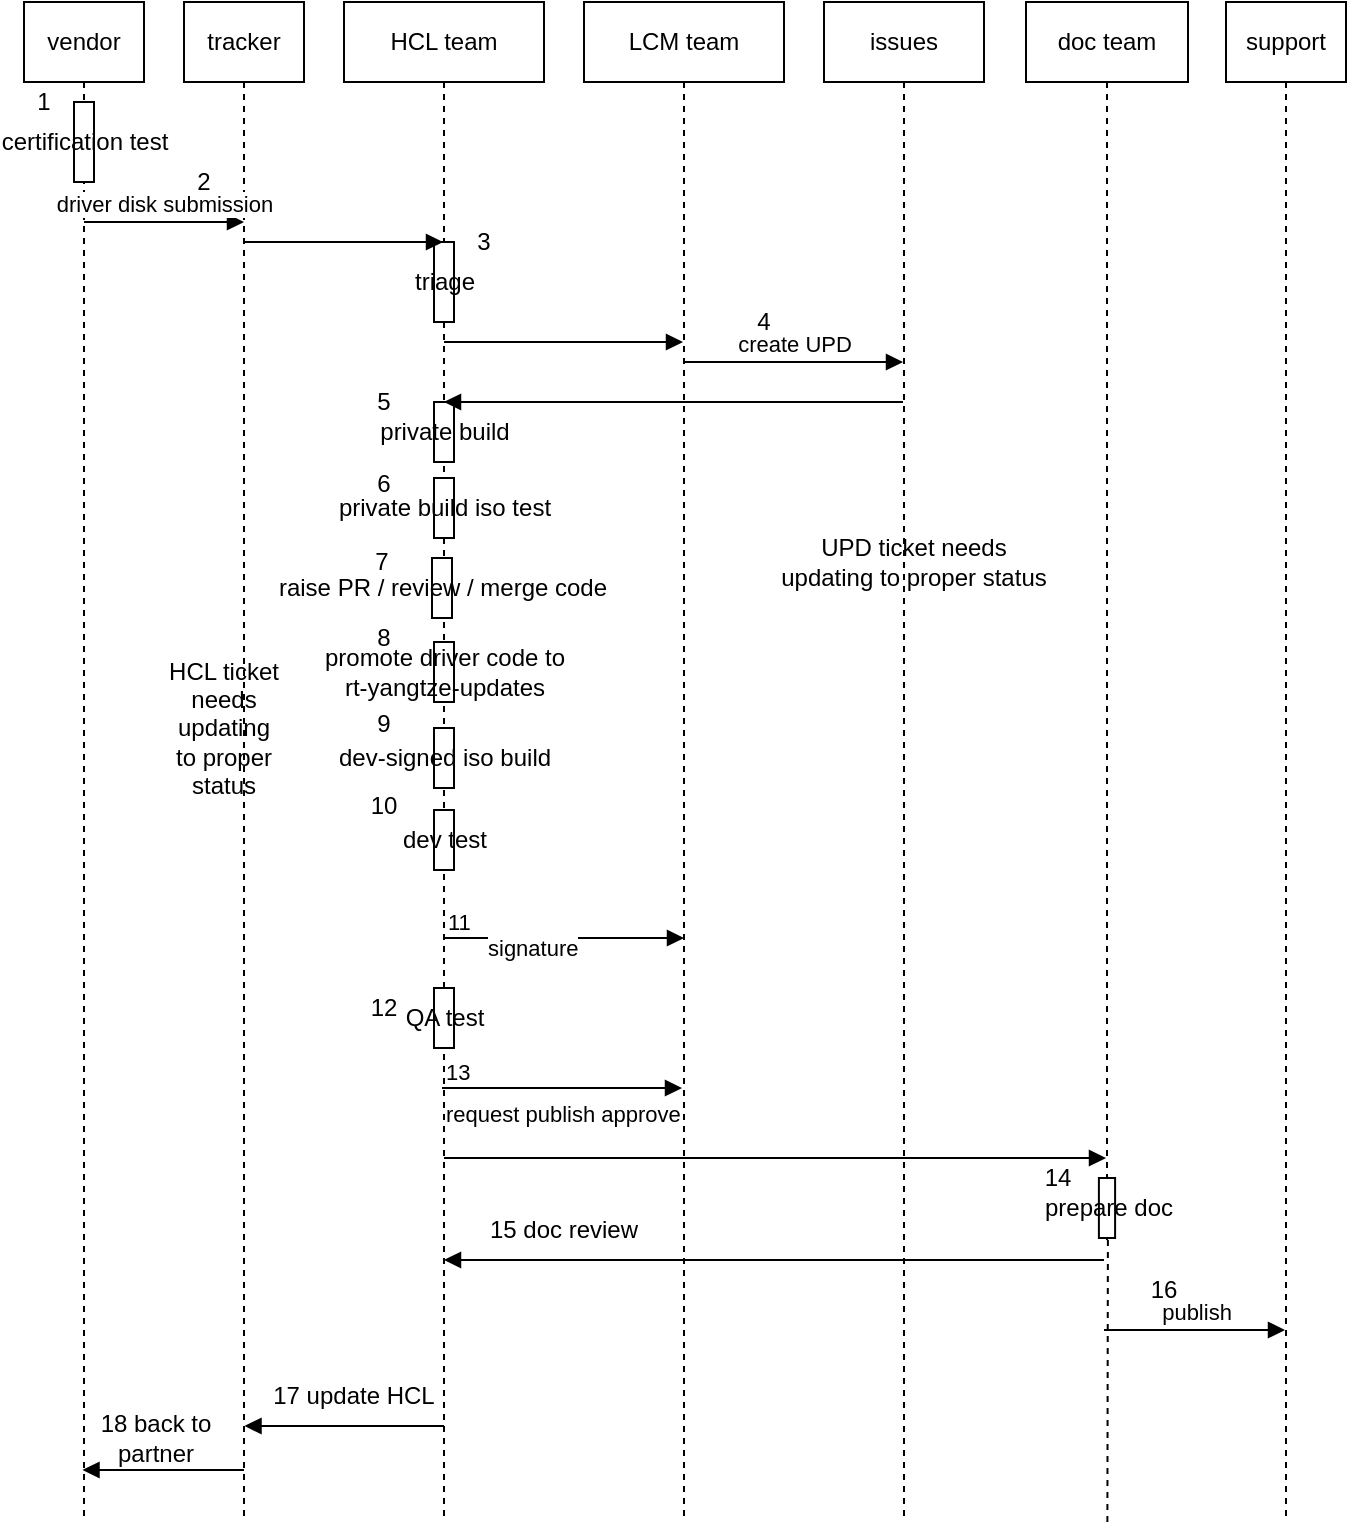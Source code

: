 <mxfile version="21.3.7" type="github">
  <diagram id="GiWtxwUclES2soi4miPW" name="Page-1">
    <mxGraphModel dx="902" dy="802" grid="1" gridSize="10" guides="1" tooltips="1" connect="1" arrows="1" fold="1" page="1" pageScale="1" pageWidth="850" pageHeight="1100" math="0" shadow="0">
      <root>
        <mxCell id="0" />
        <mxCell id="1" parent="0" />
        <mxCell id="kwoz5DQVjxbEdV94-G1b-7" value="vendor" style="shape=umlLifeline;perimeter=lifelinePerimeter;whiteSpace=wrap;html=1;container=1;collapsible=0;recursiveResize=0;outlineConnect=0;" parent="1" vertex="1">
          <mxGeometry x="40" y="40" width="60" height="760" as="geometry" />
        </mxCell>
        <mxCell id="kwoz5DQVjxbEdV94-G1b-11" value="certification test" style="html=1;points=[];perimeter=orthogonalPerimeter;" parent="kwoz5DQVjxbEdV94-G1b-7" vertex="1">
          <mxGeometry x="25" y="50" width="10" height="40" as="geometry" />
        </mxCell>
        <mxCell id="kwoz5DQVjxbEdV94-G1b-8" value="tracker" style="shape=umlLifeline;perimeter=lifelinePerimeter;whiteSpace=wrap;html=1;container=1;collapsible=0;recursiveResize=0;outlineConnect=0;" parent="1" vertex="1">
          <mxGeometry x="120" y="40" width="60" height="760" as="geometry" />
        </mxCell>
        <mxCell id="T6jCOStPt0-aNFIBEeKL-26" value="HCL ticket&lt;br&gt;needs&lt;br&gt;updating to proper status" style="text;html=1;strokeColor=none;fillColor=none;align=center;verticalAlign=middle;whiteSpace=wrap;rounded=0;" parent="kwoz5DQVjxbEdV94-G1b-8" vertex="1">
          <mxGeometry x="-10" y="308" width="60" height="110" as="geometry" />
        </mxCell>
        <mxCell id="kwoz5DQVjxbEdV94-G1b-15" value="driver disk submission" style="html=1;verticalAlign=bottom;endArrow=block;" parent="1" edge="1">
          <mxGeometry width="80" relative="1" as="geometry">
            <mxPoint x="70" y="150" as="sourcePoint" />
            <mxPoint x="150" y="150" as="targetPoint" />
          </mxGeometry>
        </mxCell>
        <mxCell id="kwoz5DQVjxbEdV94-G1b-16" value="HCL team" style="shape=umlLifeline;perimeter=lifelinePerimeter;whiteSpace=wrap;html=1;container=1;collapsible=0;recursiveResize=0;outlineConnect=0;" parent="1" vertex="1">
          <mxGeometry x="200" y="40" width="100" height="760" as="geometry" />
        </mxCell>
        <mxCell id="kwoz5DQVjxbEdV94-G1b-17" value="triage" style="html=1;points=[];perimeter=orthogonalPerimeter;" parent="kwoz5DQVjxbEdV94-G1b-16" vertex="1">
          <mxGeometry x="45" y="120" width="10" height="40" as="geometry" />
        </mxCell>
        <mxCell id="kwoz5DQVjxbEdV94-G1b-28" value="private build" style="html=1;points=[];perimeter=orthogonalPerimeter;" parent="kwoz5DQVjxbEdV94-G1b-16" vertex="1">
          <mxGeometry x="45" y="200" width="10" height="30" as="geometry" />
        </mxCell>
        <mxCell id="kwoz5DQVjxbEdV94-G1b-29" value="promote driver code to &lt;br&gt;rt-yangtze-updates" style="html=1;points=[];perimeter=orthogonalPerimeter;" parent="kwoz5DQVjxbEdV94-G1b-16" vertex="1">
          <mxGeometry x="45" y="320" width="10" height="30" as="geometry" />
        </mxCell>
        <mxCell id="kwoz5DQVjxbEdV94-G1b-21" value="" style="html=1;verticalAlign=bottom;endArrow=block;" parent="1" target="kwoz5DQVjxbEdV94-G1b-16" edge="1">
          <mxGeometry width="80" relative="1" as="geometry">
            <mxPoint x="150" y="160" as="sourcePoint" />
            <mxPoint x="230" y="160" as="targetPoint" />
          </mxGeometry>
        </mxCell>
        <mxCell id="kwoz5DQVjxbEdV94-G1b-22" value="LCM team" style="shape=umlLifeline;perimeter=lifelinePerimeter;whiteSpace=wrap;html=1;container=1;collapsible=0;recursiveResize=0;outlineConnect=0;" parent="1" vertex="1">
          <mxGeometry x="320" y="40" width="100" height="760" as="geometry" />
        </mxCell>
        <mxCell id="T6jCOStPt0-aNFIBEeKL-7" value="signature" style="endArrow=block;endFill=1;html=1;edgeStyle=orthogonalEdgeStyle;align=left;verticalAlign=top;rounded=0;" parent="kwoz5DQVjxbEdV94-G1b-22" edge="1">
          <mxGeometry x="-0.667" y="8" relative="1" as="geometry">
            <mxPoint x="-70" y="468" as="sourcePoint" />
            <mxPoint x="50" y="468" as="targetPoint" />
            <mxPoint as="offset" />
          </mxGeometry>
        </mxCell>
        <mxCell id="T6jCOStPt0-aNFIBEeKL-8" value="11" style="edgeLabel;resizable=0;html=1;align=left;verticalAlign=bottom;" parent="T6jCOStPt0-aNFIBEeKL-7" connectable="0" vertex="1">
          <mxGeometry x="-1" relative="1" as="geometry" />
        </mxCell>
        <mxCell id="T6jCOStPt0-aNFIBEeKL-18" value="" style="html=1;verticalAlign=bottom;endArrow=block;" parent="kwoz5DQVjxbEdV94-G1b-22" edge="1">
          <mxGeometry width="80" relative="1" as="geometry">
            <mxPoint x="260" y="629" as="sourcePoint" />
            <mxPoint x="-70" y="629" as="targetPoint" />
          </mxGeometry>
        </mxCell>
        <mxCell id="kwoz5DQVjxbEdV94-G1b-23" value="" style="html=1;verticalAlign=bottom;endArrow=block;" parent="1" target="kwoz5DQVjxbEdV94-G1b-22" edge="1">
          <mxGeometry width="80" relative="1" as="geometry">
            <mxPoint x="250" y="210" as="sourcePoint" />
            <mxPoint x="349.5" y="210" as="targetPoint" />
          </mxGeometry>
        </mxCell>
        <mxCell id="kwoz5DQVjxbEdV94-G1b-24" value="issues" style="shape=umlLifeline;perimeter=lifelinePerimeter;whiteSpace=wrap;html=1;container=0;collapsible=0;recursiveResize=0;outlineConnect=0;" parent="1" vertex="1">
          <mxGeometry x="440" y="40" width="80" height="760" as="geometry" />
        </mxCell>
        <mxCell id="kwoz5DQVjxbEdV94-G1b-26" value="create UPD" style="html=1;verticalAlign=bottom;endArrow=block;" parent="1" target="kwoz5DQVjxbEdV94-G1b-24" edge="1">
          <mxGeometry width="80" relative="1" as="geometry">
            <mxPoint x="370" y="220" as="sourcePoint" />
            <mxPoint x="450" y="220" as="targetPoint" />
          </mxGeometry>
        </mxCell>
        <mxCell id="kwoz5DQVjxbEdV94-G1b-27" value="" style="html=1;verticalAlign=bottom;endArrow=block;" parent="1" source="kwoz5DQVjxbEdV94-G1b-24" edge="1">
          <mxGeometry width="80" relative="1" as="geometry">
            <mxPoint x="310" y="240" as="sourcePoint" />
            <mxPoint x="250" y="240" as="targetPoint" />
          </mxGeometry>
        </mxCell>
        <mxCell id="kwoz5DQVjxbEdV94-G1b-31" value="" style="html=1;verticalAlign=bottom;endArrow=block;" parent="1" target="kwoz5DQVjxbEdV94-G1b-30" edge="1">
          <mxGeometry width="80" relative="1" as="geometry">
            <mxPoint x="250" y="618" as="sourcePoint" />
            <mxPoint x="569.5" y="618" as="targetPoint" />
          </mxGeometry>
        </mxCell>
        <mxCell id="kwoz5DQVjxbEdV94-G1b-32" value="support" style="shape=umlLifeline;perimeter=lifelinePerimeter;whiteSpace=wrap;html=1;container=1;collapsible=0;recursiveResize=0;outlineConnect=0;" parent="1" vertex="1">
          <mxGeometry x="641" y="40" width="60" height="760" as="geometry" />
        </mxCell>
        <mxCell id="kwoz5DQVjxbEdV94-G1b-35" value="publish" style="html=1;verticalAlign=bottom;endArrow=block;" parent="1" target="kwoz5DQVjxbEdV94-G1b-32" edge="1">
          <mxGeometry width="80" relative="1" as="geometry">
            <mxPoint x="580" y="704" as="sourcePoint" />
            <mxPoint x="661.5" y="704" as="targetPoint" />
          </mxGeometry>
        </mxCell>
        <mxCell id="aUXPB8lO7tVTzE93p-QM-1" value="1" style="text;html=1;strokeColor=none;fillColor=none;align=center;verticalAlign=middle;whiteSpace=wrap;rounded=0;" parent="1" vertex="1">
          <mxGeometry x="30" y="80" width="40" height="20" as="geometry" />
        </mxCell>
        <mxCell id="aUXPB8lO7tVTzE93p-QM-2" value="2" style="text;html=1;strokeColor=none;fillColor=none;align=center;verticalAlign=middle;whiteSpace=wrap;rounded=0;" parent="1" vertex="1">
          <mxGeometry x="110" y="120" width="40" height="20" as="geometry" />
        </mxCell>
        <mxCell id="aUXPB8lO7tVTzE93p-QM-3" value="3" style="text;html=1;strokeColor=none;fillColor=none;align=center;verticalAlign=middle;whiteSpace=wrap;rounded=0;" parent="1" vertex="1">
          <mxGeometry x="250" y="150" width="40" height="20" as="geometry" />
        </mxCell>
        <mxCell id="aUXPB8lO7tVTzE93p-QM-4" value="4" style="text;html=1;strokeColor=none;fillColor=none;align=center;verticalAlign=middle;whiteSpace=wrap;rounded=0;" parent="1" vertex="1">
          <mxGeometry x="390" y="190" width="40" height="20" as="geometry" />
        </mxCell>
        <mxCell id="aUXPB8lO7tVTzE93p-QM-5" value="5" style="text;html=1;strokeColor=none;fillColor=none;align=center;verticalAlign=middle;whiteSpace=wrap;rounded=0;" parent="1" vertex="1">
          <mxGeometry x="200" y="230" width="40" height="20" as="geometry" />
        </mxCell>
        <mxCell id="aUXPB8lO7tVTzE93p-QM-6" value="8" style="text;html=1;strokeColor=none;fillColor=none;align=center;verticalAlign=middle;whiteSpace=wrap;rounded=0;" parent="1" vertex="1">
          <mxGeometry x="200" y="348" width="40" height="20" as="geometry" />
        </mxCell>
        <mxCell id="aUXPB8lO7tVTzE93p-QM-8" value="16" style="text;html=1;strokeColor=none;fillColor=none;align=center;verticalAlign=middle;whiteSpace=wrap;rounded=0;" parent="1" vertex="1">
          <mxGeometry x="590" y="674" width="40" height="20" as="geometry" />
        </mxCell>
        <mxCell id="T6jCOStPt0-aNFIBEeKL-9" value="QA test" style="html=1;points=[];perimeter=orthogonalPerimeter;" parent="1" vertex="1">
          <mxGeometry x="245" y="533" width="10" height="30" as="geometry" />
        </mxCell>
        <mxCell id="T6jCOStPt0-aNFIBEeKL-10" value="12" style="text;html=1;strokeColor=none;fillColor=none;align=center;verticalAlign=middle;whiteSpace=wrap;rounded=0;" parent="1" vertex="1">
          <mxGeometry x="200" y="533" width="40" height="20" as="geometry" />
        </mxCell>
        <mxCell id="T6jCOStPt0-aNFIBEeKL-11" value="request publish approve" style="endArrow=block;endFill=1;html=1;edgeStyle=orthogonalEdgeStyle;align=left;verticalAlign=top;rounded=0;" parent="1" edge="1">
          <mxGeometry x="-1" relative="1" as="geometry">
            <mxPoint x="249" y="583" as="sourcePoint" />
            <mxPoint x="369" y="583" as="targetPoint" />
          </mxGeometry>
        </mxCell>
        <mxCell id="T6jCOStPt0-aNFIBEeKL-12" value="13" style="edgeLabel;resizable=0;html=1;align=left;verticalAlign=bottom;" parent="T6jCOStPt0-aNFIBEeKL-11" connectable="0" vertex="1">
          <mxGeometry x="-1" relative="1" as="geometry" />
        </mxCell>
        <mxCell id="T6jCOStPt0-aNFIBEeKL-21" value="15 doc review" style="text;html=1;strokeColor=none;fillColor=none;align=center;verticalAlign=middle;whiteSpace=wrap;rounded=0;" parent="1" vertex="1">
          <mxGeometry x="270" y="639" width="80" height="30" as="geometry" />
        </mxCell>
        <mxCell id="T6jCOStPt0-aNFIBEeKL-22" value="" style="html=1;verticalAlign=bottom;endArrow=block;" parent="1" edge="1">
          <mxGeometry width="80" relative="1" as="geometry">
            <mxPoint x="250" y="752" as="sourcePoint" />
            <mxPoint x="150.25" y="752.0" as="targetPoint" />
          </mxGeometry>
        </mxCell>
        <mxCell id="T6jCOStPt0-aNFIBEeKL-23" value="" style="html=1;verticalAlign=bottom;endArrow=block;" parent="1" edge="1">
          <mxGeometry width="80" relative="1" as="geometry">
            <mxPoint x="150" y="774" as="sourcePoint" />
            <mxPoint x="69.25" y="774.0" as="targetPoint" />
          </mxGeometry>
        </mxCell>
        <mxCell id="T6jCOStPt0-aNFIBEeKL-24" value="17 update HCL" style="text;html=1;strokeColor=none;fillColor=none;align=center;verticalAlign=middle;whiteSpace=wrap;rounded=0;" parent="1" vertex="1">
          <mxGeometry x="160" y="722" width="90" height="30" as="geometry" />
        </mxCell>
        <mxCell id="T6jCOStPt0-aNFIBEeKL-25" value="18 back to partner" style="text;html=1;strokeColor=none;fillColor=none;align=center;verticalAlign=middle;whiteSpace=wrap;rounded=0;" parent="1" vertex="1">
          <mxGeometry x="61" y="743" width="90" height="30" as="geometry" />
        </mxCell>
        <mxCell id="vNhygtNyDLthwg-5Q2eE-1" value="private build iso test" style="html=1;points=[];perimeter=orthogonalPerimeter;" parent="1" vertex="1">
          <mxGeometry x="245" y="278" width="10" height="30" as="geometry" />
        </mxCell>
        <mxCell id="vNhygtNyDLthwg-5Q2eE-2" value="6" style="text;html=1;strokeColor=none;fillColor=none;align=center;verticalAlign=middle;whiteSpace=wrap;rounded=0;" parent="1" vertex="1">
          <mxGeometry x="200" y="271" width="40" height="20" as="geometry" />
        </mxCell>
        <mxCell id="pfsvSwif0jNeXz_Eqcm_-2" value="raise PR / review / merge code" style="html=1;points=[];perimeter=orthogonalPerimeter;" parent="1" vertex="1">
          <mxGeometry x="244" y="318" width="10" height="30" as="geometry" />
        </mxCell>
        <mxCell id="pfsvSwif0jNeXz_Eqcm_-3" value="7" style="text;html=1;strokeColor=none;fillColor=none;align=center;verticalAlign=middle;whiteSpace=wrap;rounded=0;" parent="1" vertex="1">
          <mxGeometry x="199" y="310" width="40" height="20" as="geometry" />
        </mxCell>
        <mxCell id="pfsvSwif0jNeXz_Eqcm_-4" value="dev-signed iso build" style="html=1;points=[];perimeter=orthogonalPerimeter;" parent="1" vertex="1">
          <mxGeometry x="245" y="403" width="10" height="30" as="geometry" />
        </mxCell>
        <mxCell id="pfsvSwif0jNeXz_Eqcm_-5" value="9" style="text;html=1;strokeColor=none;fillColor=none;align=center;verticalAlign=middle;whiteSpace=wrap;rounded=0;" parent="1" vertex="1">
          <mxGeometry x="200" y="391" width="40" height="20" as="geometry" />
        </mxCell>
        <mxCell id="pfsvSwif0jNeXz_Eqcm_-6" value="dev test" style="html=1;points=[];perimeter=orthogonalPerimeter;" parent="1" vertex="1">
          <mxGeometry x="245" y="444" width="10" height="30" as="geometry" />
        </mxCell>
        <mxCell id="pfsvSwif0jNeXz_Eqcm_-7" value="10" style="text;html=1;strokeColor=none;fillColor=none;align=center;verticalAlign=middle;whiteSpace=wrap;rounded=0;" parent="1" vertex="1">
          <mxGeometry x="200" y="432" width="40" height="20" as="geometry" />
        </mxCell>
        <mxCell id="T6jCOStPt0-aNFIBEeKL-27" value="UPD ticket needs updating&amp;nbsp;to proper status" style="text;html=1;strokeColor=none;fillColor=none;align=center;verticalAlign=middle;whiteSpace=wrap;rounded=0;" parent="1" vertex="1">
          <mxGeometry x="410" y="270" width="150" height="100" as="geometry" />
        </mxCell>
        <mxCell id="kwoz5DQVjxbEdV94-G1b-30" value="doc team" style="shape=umlLifeline;perimeter=lifelinePerimeter;whiteSpace=wrap;html=1;container=1;collapsible=0;recursiveResize=0;outlineConnect=0;" parent="1" vertex="1">
          <mxGeometry x="541" y="40" width="81" height="620" as="geometry" />
        </mxCell>
        <mxCell id="T6jCOStPt0-aNFIBEeKL-13" value="prepare doc" style="html=1;points=[];perimeter=orthogonalPerimeter;" parent="kwoz5DQVjxbEdV94-G1b-30" vertex="1">
          <mxGeometry x="36.45" y="588" width="8.1" height="30" as="geometry" />
        </mxCell>
        <mxCell id="T6jCOStPt0-aNFIBEeKL-14" value="14" style="text;html=1;strokeColor=none;fillColor=none;align=center;verticalAlign=middle;whiteSpace=wrap;rounded=0;" parent="kwoz5DQVjxbEdV94-G1b-30" vertex="1">
          <mxGeometry y="578" width="32.4" height="20" as="geometry" />
        </mxCell>
        <mxCell id="pfsvSwif0jNeXz_Eqcm_-11" value="" style="endArrow=none;dashed=1;html=1;rounded=0;entryX=0.233;entryY=1.006;entryDx=0;entryDy=0;entryPerimeter=0;" parent="1" edge="1">
          <mxGeometry width="50" height="50" relative="1" as="geometry">
            <mxPoint x="581.69" y="800" as="sourcePoint" />
            <mxPoint x="581.957" y="658.18" as="targetPoint" />
          </mxGeometry>
        </mxCell>
      </root>
    </mxGraphModel>
  </diagram>
</mxfile>
